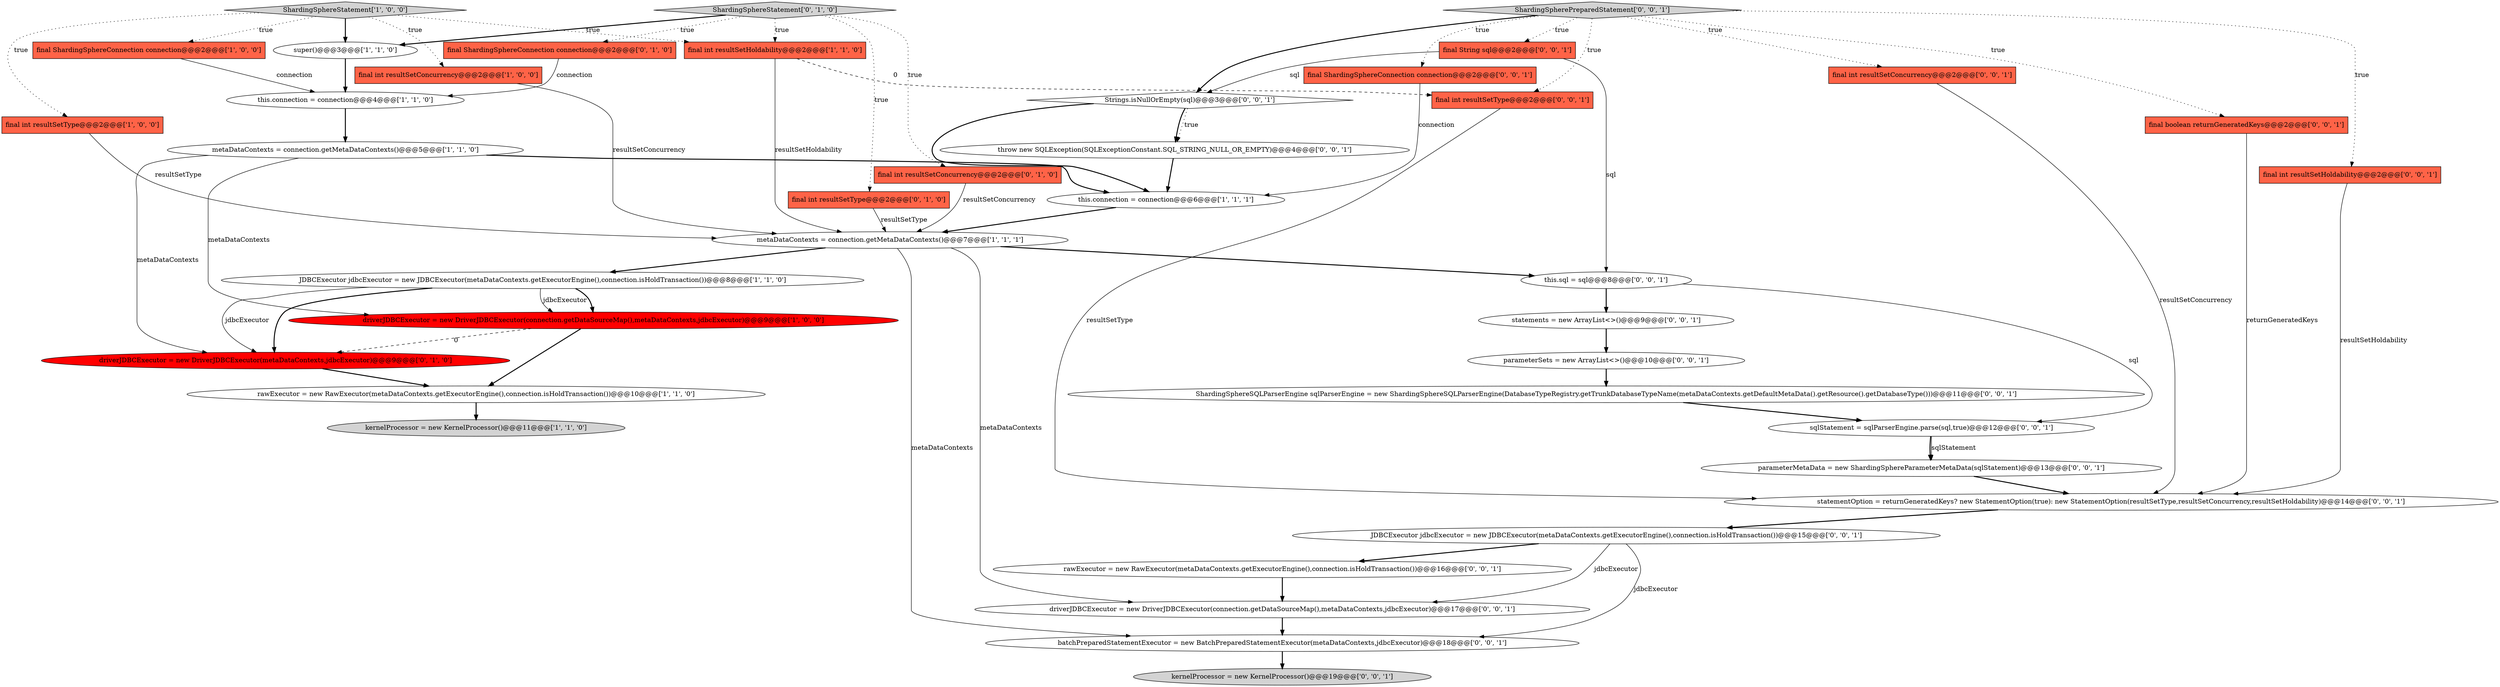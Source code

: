 digraph {
15 [style = filled, label = "ShardingSphereStatement['0', '1', '0']", fillcolor = lightgray, shape = diamond image = "AAA0AAABBB2BBB"];
21 [style = filled, label = "rawExecutor = new RawExecutor(metaDataContexts.getExecutorEngine(),connection.isHoldTransaction())@@@16@@@['0', '0', '1']", fillcolor = white, shape = ellipse image = "AAA0AAABBB3BBB"];
0 [style = filled, label = "final int resultSetConcurrency@@@2@@@['1', '0', '0']", fillcolor = tomato, shape = box image = "AAA0AAABBB1BBB"];
5 [style = filled, label = "this.connection = connection@@@4@@@['1', '1', '0']", fillcolor = white, shape = ellipse image = "AAA0AAABBB1BBB"];
38 [style = filled, label = "final int resultSetConcurrency@@@2@@@['0', '0', '1']", fillcolor = tomato, shape = box image = "AAA0AAABBB3BBB"];
33 [style = filled, label = "ShardingSpherePreparedStatement['0', '0', '1']", fillcolor = lightgray, shape = diamond image = "AAA0AAABBB3BBB"];
11 [style = filled, label = "final int resultSetHoldability@@@2@@@['1', '1', '0']", fillcolor = tomato, shape = box image = "AAA0AAABBB1BBB"];
20 [style = filled, label = "parameterSets = new ArrayList<>()@@@10@@@['0', '0', '1']", fillcolor = white, shape = ellipse image = "AAA0AAABBB3BBB"];
8 [style = filled, label = "final ShardingSphereConnection connection@@@2@@@['1', '0', '0']", fillcolor = tomato, shape = box image = "AAA0AAABBB1BBB"];
22 [style = filled, label = "driverJDBCExecutor = new DriverJDBCExecutor(connection.getDataSourceMap(),metaDataContexts,jdbcExecutor)@@@17@@@['0', '0', '1']", fillcolor = white, shape = ellipse image = "AAA0AAABBB3BBB"];
26 [style = filled, label = "ShardingSphereSQLParserEngine sqlParserEngine = new ShardingSphereSQLParserEngine(DatabaseTypeRegistry.getTrunkDatabaseTypeName(metaDataContexts.getDefaultMetaData().getResource().getDatabaseType()))@@@11@@@['0', '0', '1']", fillcolor = white, shape = ellipse image = "AAA0AAABBB3BBB"];
27 [style = filled, label = "final boolean returnGeneratedKeys@@@2@@@['0', '0', '1']", fillcolor = tomato, shape = box image = "AAA0AAABBB3BBB"];
3 [style = filled, label = "kernelProcessor = new KernelProcessor()@@@11@@@['1', '1', '0']", fillcolor = lightgray, shape = ellipse image = "AAA0AAABBB1BBB"];
30 [style = filled, label = "final int resultSetHoldability@@@2@@@['0', '0', '1']", fillcolor = tomato, shape = box image = "AAA0AAABBB3BBB"];
13 [style = filled, label = "rawExecutor = new RawExecutor(metaDataContexts.getExecutorEngine(),connection.isHoldTransaction())@@@10@@@['1', '1', '0']", fillcolor = white, shape = ellipse image = "AAA0AAABBB1BBB"];
35 [style = filled, label = "JDBCExecutor jdbcExecutor = new JDBCExecutor(metaDataContexts.getExecutorEngine(),connection.isHoldTransaction())@@@15@@@['0', '0', '1']", fillcolor = white, shape = ellipse image = "AAA0AAABBB3BBB"];
32 [style = filled, label = "sqlStatement = sqlParserEngine.parse(sql,true)@@@12@@@['0', '0', '1']", fillcolor = white, shape = ellipse image = "AAA0AAABBB3BBB"];
2 [style = filled, label = "JDBCExecutor jdbcExecutor = new JDBCExecutor(metaDataContexts.getExecutorEngine(),connection.isHoldTransaction())@@@8@@@['1', '1', '0']", fillcolor = white, shape = ellipse image = "AAA0AAABBB1BBB"];
24 [style = filled, label = "Strings.isNullOrEmpty(sql)@@@3@@@['0', '0', '1']", fillcolor = white, shape = diamond image = "AAA0AAABBB3BBB"];
10 [style = filled, label = "metaDataContexts = connection.getMetaDataContexts()@@@7@@@['1', '1', '1']", fillcolor = white, shape = ellipse image = "AAA0AAABBB1BBB"];
14 [style = filled, label = "driverJDBCExecutor = new DriverJDBCExecutor(metaDataContexts,jdbcExecutor)@@@9@@@['0', '1', '0']", fillcolor = red, shape = ellipse image = "AAA1AAABBB2BBB"];
9 [style = filled, label = "this.connection = connection@@@6@@@['1', '1', '1']", fillcolor = white, shape = ellipse image = "AAA0AAABBB1BBB"];
12 [style = filled, label = "metaDataContexts = connection.getMetaDataContexts()@@@5@@@['1', '1', '0']", fillcolor = white, shape = ellipse image = "AAA0AAABBB1BBB"];
16 [style = filled, label = "final ShardingSphereConnection connection@@@2@@@['0', '1', '0']", fillcolor = tomato, shape = box image = "AAA0AAABBB2BBB"];
18 [style = filled, label = "final int resultSetConcurrency@@@2@@@['0', '1', '0']", fillcolor = tomato, shape = box image = "AAA0AAABBB2BBB"];
6 [style = filled, label = "ShardingSphereStatement['1', '0', '0']", fillcolor = lightgray, shape = diamond image = "AAA0AAABBB1BBB"];
37 [style = filled, label = "kernelProcessor = new KernelProcessor()@@@19@@@['0', '0', '1']", fillcolor = lightgray, shape = ellipse image = "AAA0AAABBB3BBB"];
29 [style = filled, label = "final String sql@@@2@@@['0', '0', '1']", fillcolor = tomato, shape = box image = "AAA0AAABBB3BBB"];
31 [style = filled, label = "statements = new ArrayList<>()@@@9@@@['0', '0', '1']", fillcolor = white, shape = ellipse image = "AAA0AAABBB3BBB"];
36 [style = filled, label = "batchPreparedStatementExecutor = new BatchPreparedStatementExecutor(metaDataContexts,jdbcExecutor)@@@18@@@['0', '0', '1']", fillcolor = white, shape = ellipse image = "AAA0AAABBB3BBB"];
23 [style = filled, label = "final ShardingSphereConnection connection@@@2@@@['0', '0', '1']", fillcolor = tomato, shape = box image = "AAA0AAABBB3BBB"];
17 [style = filled, label = "final int resultSetType@@@2@@@['0', '1', '0']", fillcolor = tomato, shape = box image = "AAA0AAABBB2BBB"];
34 [style = filled, label = "parameterMetaData = new ShardingSphereParameterMetaData(sqlStatement)@@@13@@@['0', '0', '1']", fillcolor = white, shape = ellipse image = "AAA0AAABBB3BBB"];
25 [style = filled, label = "this.sql = sql@@@8@@@['0', '0', '1']", fillcolor = white, shape = ellipse image = "AAA0AAABBB3BBB"];
39 [style = filled, label = "final int resultSetType@@@2@@@['0', '0', '1']", fillcolor = tomato, shape = box image = "AAA0AAABBB3BBB"];
19 [style = filled, label = "throw new SQLException(SQLExceptionConstant.SQL_STRING_NULL_OR_EMPTY)@@@4@@@['0', '0', '1']", fillcolor = white, shape = ellipse image = "AAA0AAABBB3BBB"];
1 [style = filled, label = "super()@@@3@@@['1', '1', '0']", fillcolor = white, shape = ellipse image = "AAA0AAABBB1BBB"];
7 [style = filled, label = "final int resultSetType@@@2@@@['1', '0', '0']", fillcolor = tomato, shape = box image = "AAA0AAABBB1BBB"];
4 [style = filled, label = "driverJDBCExecutor = new DriverJDBCExecutor(connection.getDataSourceMap(),metaDataContexts,jdbcExecutor)@@@9@@@['1', '0', '0']", fillcolor = red, shape = ellipse image = "AAA1AAABBB1BBB"];
28 [style = filled, label = "statementOption = returnGeneratedKeys? new StatementOption(true): new StatementOption(resultSetType,resultSetConcurrency,resultSetHoldability)@@@14@@@['0', '0', '1']", fillcolor = white, shape = ellipse image = "AAA0AAABBB3BBB"];
2->4 [style = solid, label="jdbcExecutor"];
1->5 [style = bold, label=""];
12->4 [style = solid, label="metaDataContexts"];
8->5 [style = solid, label="connection"];
29->24 [style = solid, label="sql"];
24->19 [style = bold, label=""];
26->32 [style = bold, label=""];
2->14 [style = solid, label="jdbcExecutor"];
23->9 [style = solid, label="connection"];
20->26 [style = bold, label=""];
30->28 [style = solid, label="resultSetHoldability"];
4->13 [style = bold, label=""];
12->14 [style = solid, label="metaDataContexts"];
15->18 [style = dotted, label="true"];
33->39 [style = dotted, label="true"];
18->10 [style = solid, label="resultSetConcurrency"];
11->10 [style = solid, label="resultSetHoldability"];
35->36 [style = solid, label="jdbcExecutor"];
10->36 [style = solid, label="metaDataContexts"];
32->34 [style = bold, label=""];
9->10 [style = bold, label=""];
15->16 [style = dotted, label="true"];
39->28 [style = solid, label="resultSetType"];
12->9 [style = bold, label=""];
2->4 [style = bold, label=""];
33->30 [style = dotted, label="true"];
35->21 [style = bold, label=""];
25->31 [style = bold, label=""];
35->22 [style = solid, label="jdbcExecutor"];
15->17 [style = dotted, label="true"];
32->34 [style = solid, label="sqlStatement"];
6->1 [style = bold, label=""];
34->28 [style = bold, label=""];
28->35 [style = bold, label=""];
29->25 [style = solid, label="sql"];
7->10 [style = solid, label="resultSetType"];
33->23 [style = dotted, label="true"];
13->3 [style = bold, label=""];
25->32 [style = solid, label="sql"];
38->28 [style = solid, label="resultSetConcurrency"];
5->12 [style = bold, label=""];
19->9 [style = bold, label=""];
10->25 [style = bold, label=""];
21->22 [style = bold, label=""];
33->24 [style = bold, label=""];
6->8 [style = dotted, label="true"];
22->36 [style = bold, label=""];
11->39 [style = dashed, label="0"];
2->14 [style = bold, label=""];
15->11 [style = dotted, label="true"];
6->7 [style = dotted, label="true"];
33->29 [style = dotted, label="true"];
24->19 [style = dotted, label="true"];
10->2 [style = bold, label=""];
4->14 [style = dashed, label="0"];
36->37 [style = bold, label=""];
6->0 [style = dotted, label="true"];
14->13 [style = bold, label=""];
6->11 [style = dotted, label="true"];
31->20 [style = bold, label=""];
33->38 [style = dotted, label="true"];
17->10 [style = solid, label="resultSetType"];
33->27 [style = dotted, label="true"];
27->28 [style = solid, label="returnGeneratedKeys"];
16->5 [style = solid, label="connection"];
24->9 [style = bold, label=""];
10->22 [style = solid, label="metaDataContexts"];
0->10 [style = solid, label="resultSetConcurrency"];
15->1 [style = bold, label=""];
}
